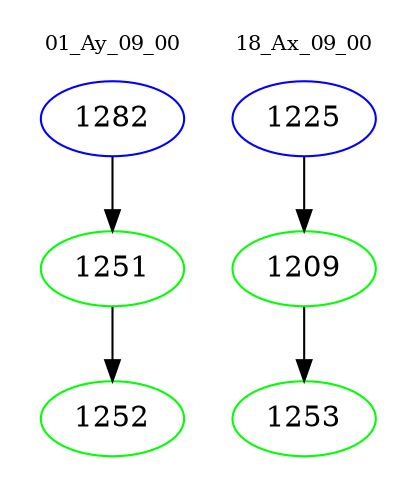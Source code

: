 digraph{
subgraph cluster_0 {
color = white
label = "01_Ay_09_00";
fontsize=10;
T0_1282 [label="1282", color="blue"]
T0_1282 -> T0_1251 [color="black"]
T0_1251 [label="1251", color="green"]
T0_1251 -> T0_1252 [color="black"]
T0_1252 [label="1252", color="green"]
}
subgraph cluster_1 {
color = white
label = "18_Ax_09_00";
fontsize=10;
T1_1225 [label="1225", color="blue"]
T1_1225 -> T1_1209 [color="black"]
T1_1209 [label="1209", color="green"]
T1_1209 -> T1_1253 [color="black"]
T1_1253 [label="1253", color="green"]
}
}
